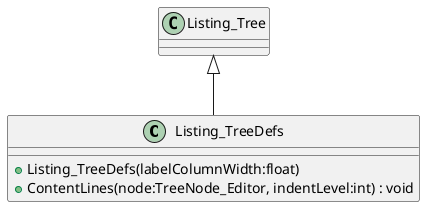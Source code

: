 @startuml
class Listing_TreeDefs {
    + Listing_TreeDefs(labelColumnWidth:float)
    + ContentLines(node:TreeNode_Editor, indentLevel:int) : void
}
Listing_Tree <|-- Listing_TreeDefs
@enduml
